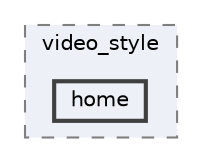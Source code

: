 digraph "resources/views/frontend/subdomain/forms/video_style/home"
{
 // LATEX_PDF_SIZE
  bgcolor="transparent";
  edge [fontname=Helvetica,fontsize=10,labelfontname=Helvetica,labelfontsize=10];
  node [fontname=Helvetica,fontsize=10,shape=box,height=0.2,width=0.4];
  compound=true
  subgraph clusterdir_f69402b04dd51fc4806a4884d7f4e074 {
    graph [ bgcolor="#edf0f7", pencolor="grey50", label="video_style", fontname=Helvetica,fontsize=10 style="filled,dashed", URL="dir_f69402b04dd51fc4806a4884d7f4e074.html",tooltip=""]
  dir_7d3848ea14ce5734a7178227de5d0d65 [label="home", fillcolor="#edf0f7", color="grey25", style="filled,bold", URL="dir_7d3848ea14ce5734a7178227de5d0d65.html",tooltip=""];
  }
}
